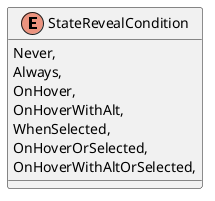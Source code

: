 @startuml
enum StateRevealCondition {
    Never,
    Always,
    OnHover,
    OnHoverWithAlt,
    WhenSelected,
    OnHoverOrSelected,
    OnHoverWithAltOrSelected,
}
@enduml
